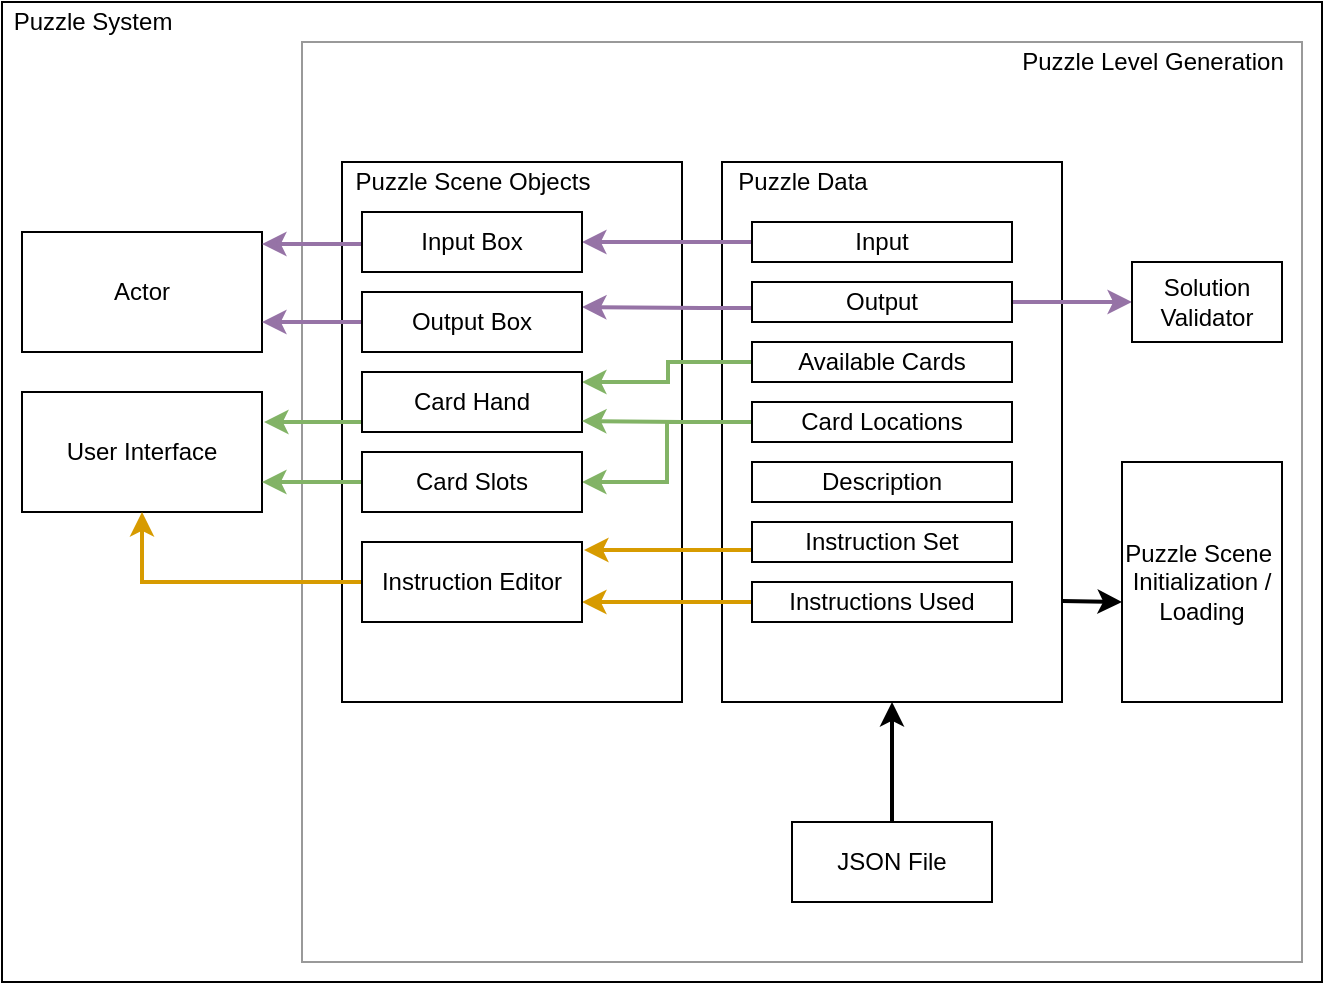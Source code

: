 <mxfile version="12.3.2" type="device" pages="1"><diagram id="2p_isIbjDdv4OzX9_oRK" name="Page-1"><mxGraphModel dx="1059" dy="707" grid="1" gridSize="10" guides="1" tooltips="1" connect="1" arrows="1" fold="1" page="1" pageScale="1" pageWidth="850" pageHeight="1100" math="0" shadow="0"><root><mxCell id="0"/><mxCell id="1" parent="0"/><mxCell id="3KS07t41ou3UMAP-vadV-71" value="" style="rounded=0;whiteSpace=wrap;html=1;strokeColor=#000000;" vertex="1" parent="1"><mxGeometry x="30" y="10" width="660" height="490" as="geometry"/></mxCell><mxCell id="3KS07t41ou3UMAP-vadV-70" value="" style="rounded=0;whiteSpace=wrap;html=1;strokeColor=#999999;" vertex="1" parent="1"><mxGeometry x="180" y="30" width="500" height="460" as="geometry"/></mxCell><mxCell id="3KS07t41ou3UMAP-vadV-39" value="" style="rounded=0;whiteSpace=wrap;html=1;" vertex="1" parent="1"><mxGeometry x="200" y="90" width="170" height="270" as="geometry"/></mxCell><mxCell id="3KS07t41ou3UMAP-vadV-38" style="edgeStyle=orthogonalEdgeStyle;rounded=0;orthogonalLoop=1;jettySize=auto;html=1;strokeWidth=2;" edge="1" parent="1" source="3KS07t41ou3UMAP-vadV-1" target="3KS07t41ou3UMAP-vadV-2"><mxGeometry relative="1" as="geometry"/></mxCell><mxCell id="3KS07t41ou3UMAP-vadV-1" value="JSON File" style="rounded=0;whiteSpace=wrap;html=1;" vertex="1" parent="1"><mxGeometry x="425" y="420" width="100" height="40" as="geometry"/></mxCell><mxCell id="3KS07t41ou3UMAP-vadV-2" value="" style="rounded=0;whiteSpace=wrap;html=1;" vertex="1" parent="1"><mxGeometry x="390" y="90" width="170" height="270" as="geometry"/></mxCell><mxCell id="3KS07t41ou3UMAP-vadV-3" value="Puzzle Data" style="text;html=1;align=center;verticalAlign=middle;resizable=0;points=[];;autosize=1;" vertex="1" parent="1"><mxGeometry x="390" y="90" width="80" height="20" as="geometry"/></mxCell><mxCell id="3KS07t41ou3UMAP-vadV-49" style="edgeStyle=orthogonalEdgeStyle;rounded=0;orthogonalLoop=1;jettySize=auto;html=1;entryX=1;entryY=0.5;entryDx=0;entryDy=0;strokeWidth=2;fillColor=#e1d5e7;strokeColor=#9673a6;" edge="1" parent="1" source="3KS07t41ou3UMAP-vadV-4" target="3KS07t41ou3UMAP-vadV-41"><mxGeometry relative="1" as="geometry"/></mxCell><mxCell id="3KS07t41ou3UMAP-vadV-4" value="Input" style="rounded=0;whiteSpace=wrap;html=1;" vertex="1" parent="1"><mxGeometry x="405" y="120" width="130" height="20" as="geometry"/></mxCell><mxCell id="3KS07t41ou3UMAP-vadV-48" style="edgeStyle=orthogonalEdgeStyle;rounded=0;orthogonalLoop=1;jettySize=auto;html=1;entryX=1;entryY=0.25;entryDx=0;entryDy=0;strokeWidth=2;fillColor=#e1d5e7;strokeColor=#9673a6;" edge="1" parent="1" source="3KS07t41ou3UMAP-vadV-5" target="3KS07t41ou3UMAP-vadV-43"><mxGeometry relative="1" as="geometry"><Array as="points"><mxPoint x="380" y="163"/><mxPoint x="380" y="163"/></Array></mxGeometry></mxCell><mxCell id="3KS07t41ou3UMAP-vadV-62" style="edgeStyle=orthogonalEdgeStyle;rounded=0;orthogonalLoop=1;jettySize=auto;html=1;strokeWidth=2;fillColor=#e1d5e7;strokeColor=#9673a6;" edge="1" parent="1" source="3KS07t41ou3UMAP-vadV-5" target="3KS07t41ou3UMAP-vadV-63"><mxGeometry relative="1" as="geometry"><mxPoint x="600" y="160" as="targetPoint"/></mxGeometry></mxCell><mxCell id="3KS07t41ou3UMAP-vadV-5" value="Output" style="rounded=0;whiteSpace=wrap;html=1;" vertex="1" parent="1"><mxGeometry x="405" y="150" width="130" height="20" as="geometry"/></mxCell><mxCell id="3KS07t41ou3UMAP-vadV-51" style="edgeStyle=orthogonalEdgeStyle;rounded=0;orthogonalLoop=1;jettySize=auto;html=1;strokeWidth=2;fillColor=#d5e8d4;strokeColor=#82b366;" edge="1" parent="1" source="3KS07t41ou3UMAP-vadV-6" target="3KS07t41ou3UMAP-vadV-50"><mxGeometry relative="1" as="geometry"><Array as="points"><mxPoint x="363" y="190"/><mxPoint x="363" y="200"/></Array></mxGeometry></mxCell><mxCell id="3KS07t41ou3UMAP-vadV-6" value="Available Cards" style="rounded=0;whiteSpace=wrap;html=1;" vertex="1" parent="1"><mxGeometry x="405" y="180" width="130" height="20" as="geometry"/></mxCell><mxCell id="3KS07t41ou3UMAP-vadV-7" value="Description" style="rounded=0;whiteSpace=wrap;html=1;" vertex="1" parent="1"><mxGeometry x="405" y="240" width="130" height="20" as="geometry"/></mxCell><mxCell id="3KS07t41ou3UMAP-vadV-58" style="edgeStyle=orthogonalEdgeStyle;rounded=0;orthogonalLoop=1;jettySize=auto;html=1;entryX=1.009;entryY=0.1;entryDx=0;entryDy=0;entryPerimeter=0;strokeWidth=2;fillColor=#ffe6cc;strokeColor=#d79b00;" edge="1" parent="1" source="3KS07t41ou3UMAP-vadV-10" target="3KS07t41ou3UMAP-vadV-47"><mxGeometry relative="1" as="geometry"><Array as="points"><mxPoint x="380" y="284"/><mxPoint x="380" y="284"/></Array></mxGeometry></mxCell><mxCell id="3KS07t41ou3UMAP-vadV-10" value="Instruction Set" style="rounded=0;whiteSpace=wrap;html=1;" vertex="1" parent="1"><mxGeometry x="405" y="270" width="130" height="20" as="geometry"/></mxCell><mxCell id="3KS07t41ou3UMAP-vadV-54" style="edgeStyle=orthogonalEdgeStyle;rounded=0;orthogonalLoop=1;jettySize=auto;html=1;entryX=1;entryY=0.5;entryDx=0;entryDy=0;strokeWidth=2;fillColor=#d5e8d4;strokeColor=#82b366;" edge="1" parent="1" source="3KS07t41ou3UMAP-vadV-12" target="3KS07t41ou3UMAP-vadV-53"><mxGeometry relative="1" as="geometry"/></mxCell><mxCell id="3KS07t41ou3UMAP-vadV-12" value="Card Locations" style="rounded=0;whiteSpace=wrap;html=1;" vertex="1" parent="1"><mxGeometry x="405" y="210" width="130" height="20" as="geometry"/></mxCell><mxCell id="3KS07t41ou3UMAP-vadV-59" style="edgeStyle=orthogonalEdgeStyle;rounded=0;orthogonalLoop=1;jettySize=auto;html=1;entryX=1;entryY=0.75;entryDx=0;entryDy=0;strokeWidth=2;fillColor=#ffe6cc;strokeColor=#d79b00;" edge="1" parent="1" source="3KS07t41ou3UMAP-vadV-14" target="3KS07t41ou3UMAP-vadV-47"><mxGeometry relative="1" as="geometry"/></mxCell><mxCell id="3KS07t41ou3UMAP-vadV-14" value="Instructions Used" style="rounded=0;whiteSpace=wrap;html=1;" vertex="1" parent="1"><mxGeometry x="405" y="300" width="130" height="20" as="geometry"/></mxCell><mxCell id="3KS07t41ou3UMAP-vadV-16" value="Puzzle Scene&amp;nbsp;&lt;br&gt;Initialization / Loading" style="rounded=0;whiteSpace=wrap;html=1;" vertex="1" parent="1"><mxGeometry x="590" y="240" width="80" height="120" as="geometry"/></mxCell><mxCell id="3KS07t41ou3UMAP-vadV-20" value="Actor" style="rounded=0;whiteSpace=wrap;html=1;" vertex="1" parent="1"><mxGeometry x="40" y="125" width="120" height="60" as="geometry"/></mxCell><mxCell id="3KS07t41ou3UMAP-vadV-22" value="User Interface" style="rounded=0;whiteSpace=wrap;html=1;" vertex="1" parent="1"><mxGeometry x="40" y="205" width="120" height="60" as="geometry"/></mxCell><mxCell id="3KS07t41ou3UMAP-vadV-28" value="Puzzle Level Generation" style="text;html=1;align=center;verticalAlign=middle;resizable=0;points=[];;autosize=1;" vertex="1" parent="1"><mxGeometry x="530" y="30" width="150" height="20" as="geometry"/></mxCell><mxCell id="3KS07t41ou3UMAP-vadV-30" value="Puzzle System" style="text;html=1;align=center;verticalAlign=middle;resizable=0;points=[];;autosize=1;" vertex="1" parent="1"><mxGeometry x="30" y="10" width="90" height="20" as="geometry"/></mxCell><mxCell id="3KS07t41ou3UMAP-vadV-40" value="Puzzle Scene Objects" style="text;html=1;align=center;verticalAlign=middle;resizable=0;points=[];;autosize=1;" vertex="1" parent="1"><mxGeometry x="200" y="90" width="130" height="20" as="geometry"/></mxCell><mxCell id="3KS07t41ou3UMAP-vadV-60" style="edgeStyle=orthogonalEdgeStyle;rounded=0;orthogonalLoop=1;jettySize=auto;html=1;entryX=1;entryY=0.1;entryDx=0;entryDy=0;entryPerimeter=0;strokeWidth=2;fillColor=#e1d5e7;strokeColor=#9673a6;" edge="1" parent="1" source="3KS07t41ou3UMAP-vadV-41" target="3KS07t41ou3UMAP-vadV-20"><mxGeometry relative="1" as="geometry"><Array as="points"><mxPoint x="190" y="131"/><mxPoint x="190" y="131"/></Array></mxGeometry></mxCell><mxCell id="3KS07t41ou3UMAP-vadV-41" value="Input Box" style="rounded=0;whiteSpace=wrap;html=1;" vertex="1" parent="1"><mxGeometry x="210" y="115" width="110" height="30" as="geometry"/></mxCell><mxCell id="3KS07t41ou3UMAP-vadV-61" style="edgeStyle=orthogonalEdgeStyle;rounded=0;orthogonalLoop=1;jettySize=auto;html=1;entryX=1;entryY=0.75;entryDx=0;entryDy=0;strokeWidth=2;fillColor=#e1d5e7;strokeColor=#9673a6;" edge="1" parent="1" source="3KS07t41ou3UMAP-vadV-43" target="3KS07t41ou3UMAP-vadV-20"><mxGeometry relative="1" as="geometry"/></mxCell><mxCell id="3KS07t41ou3UMAP-vadV-43" value="Output Box" style="rounded=0;whiteSpace=wrap;html=1;" vertex="1" parent="1"><mxGeometry x="210" y="155" width="110" height="30" as="geometry"/></mxCell><mxCell id="3KS07t41ou3UMAP-vadV-69" style="edgeStyle=orthogonalEdgeStyle;rounded=0;orthogonalLoop=1;jettySize=auto;html=1;entryX=0.5;entryY=1;entryDx=0;entryDy=0;strokeWidth=2;fillColor=#ffe6cc;strokeColor=#d79b00;" edge="1" parent="1" source="3KS07t41ou3UMAP-vadV-47" target="3KS07t41ou3UMAP-vadV-22"><mxGeometry relative="1" as="geometry"/></mxCell><mxCell id="3KS07t41ou3UMAP-vadV-47" value="Instruction Editor" style="rounded=0;whiteSpace=wrap;html=1;" vertex="1" parent="1"><mxGeometry x="210" y="280" width="110" height="40" as="geometry"/></mxCell><mxCell id="3KS07t41ou3UMAP-vadV-67" style="edgeStyle=orthogonalEdgeStyle;rounded=0;orthogonalLoop=1;jettySize=auto;html=1;strokeWidth=2;fillColor=#d5e8d4;strokeColor=#82b366;" edge="1" parent="1" source="3KS07t41ou3UMAP-vadV-50"><mxGeometry relative="1" as="geometry"><mxPoint x="161" y="220" as="targetPoint"/><Array as="points"><mxPoint x="161" y="220"/></Array></mxGeometry></mxCell><mxCell id="3KS07t41ou3UMAP-vadV-50" value="Card Hand" style="rounded=0;whiteSpace=wrap;html=1;" vertex="1" parent="1"><mxGeometry x="210" y="195" width="110" height="30" as="geometry"/></mxCell><mxCell id="3KS07t41ou3UMAP-vadV-68" style="edgeStyle=orthogonalEdgeStyle;rounded=0;orthogonalLoop=1;jettySize=auto;html=1;entryX=1;entryY=0.75;entryDx=0;entryDy=0;strokeWidth=2;fillColor=#d5e8d4;strokeColor=#82b366;" edge="1" parent="1" source="3KS07t41ou3UMAP-vadV-53" target="3KS07t41ou3UMAP-vadV-22"><mxGeometry relative="1" as="geometry"/></mxCell><mxCell id="3KS07t41ou3UMAP-vadV-53" value="Card Slots" style="rounded=0;whiteSpace=wrap;html=1;" vertex="1" parent="1"><mxGeometry x="210" y="235" width="110" height="30" as="geometry"/></mxCell><mxCell id="3KS07t41ou3UMAP-vadV-55" value="" style="endArrow=classic;html=1;strokeWidth=2;fillColor=#d5e8d4;strokeColor=#82b366;" edge="1" parent="1"><mxGeometry width="50" height="50" relative="1" as="geometry"><mxPoint x="370" y="220" as="sourcePoint"/><mxPoint x="320" y="219.5" as="targetPoint"/></mxGeometry></mxCell><mxCell id="3KS07t41ou3UMAP-vadV-63" value="Solution Validator" style="rounded=0;whiteSpace=wrap;html=1;" vertex="1" parent="1"><mxGeometry x="595" y="140" width="75" height="40" as="geometry"/></mxCell><mxCell id="3KS07t41ou3UMAP-vadV-64" value="" style="endArrow=classic;html=1;strokeWidth=2;" edge="1" parent="1"><mxGeometry width="50" height="50" relative="1" as="geometry"><mxPoint x="560" y="309.5" as="sourcePoint"/><mxPoint x="590" y="310" as="targetPoint"/></mxGeometry></mxCell></root></mxGraphModel></diagram></mxfile>